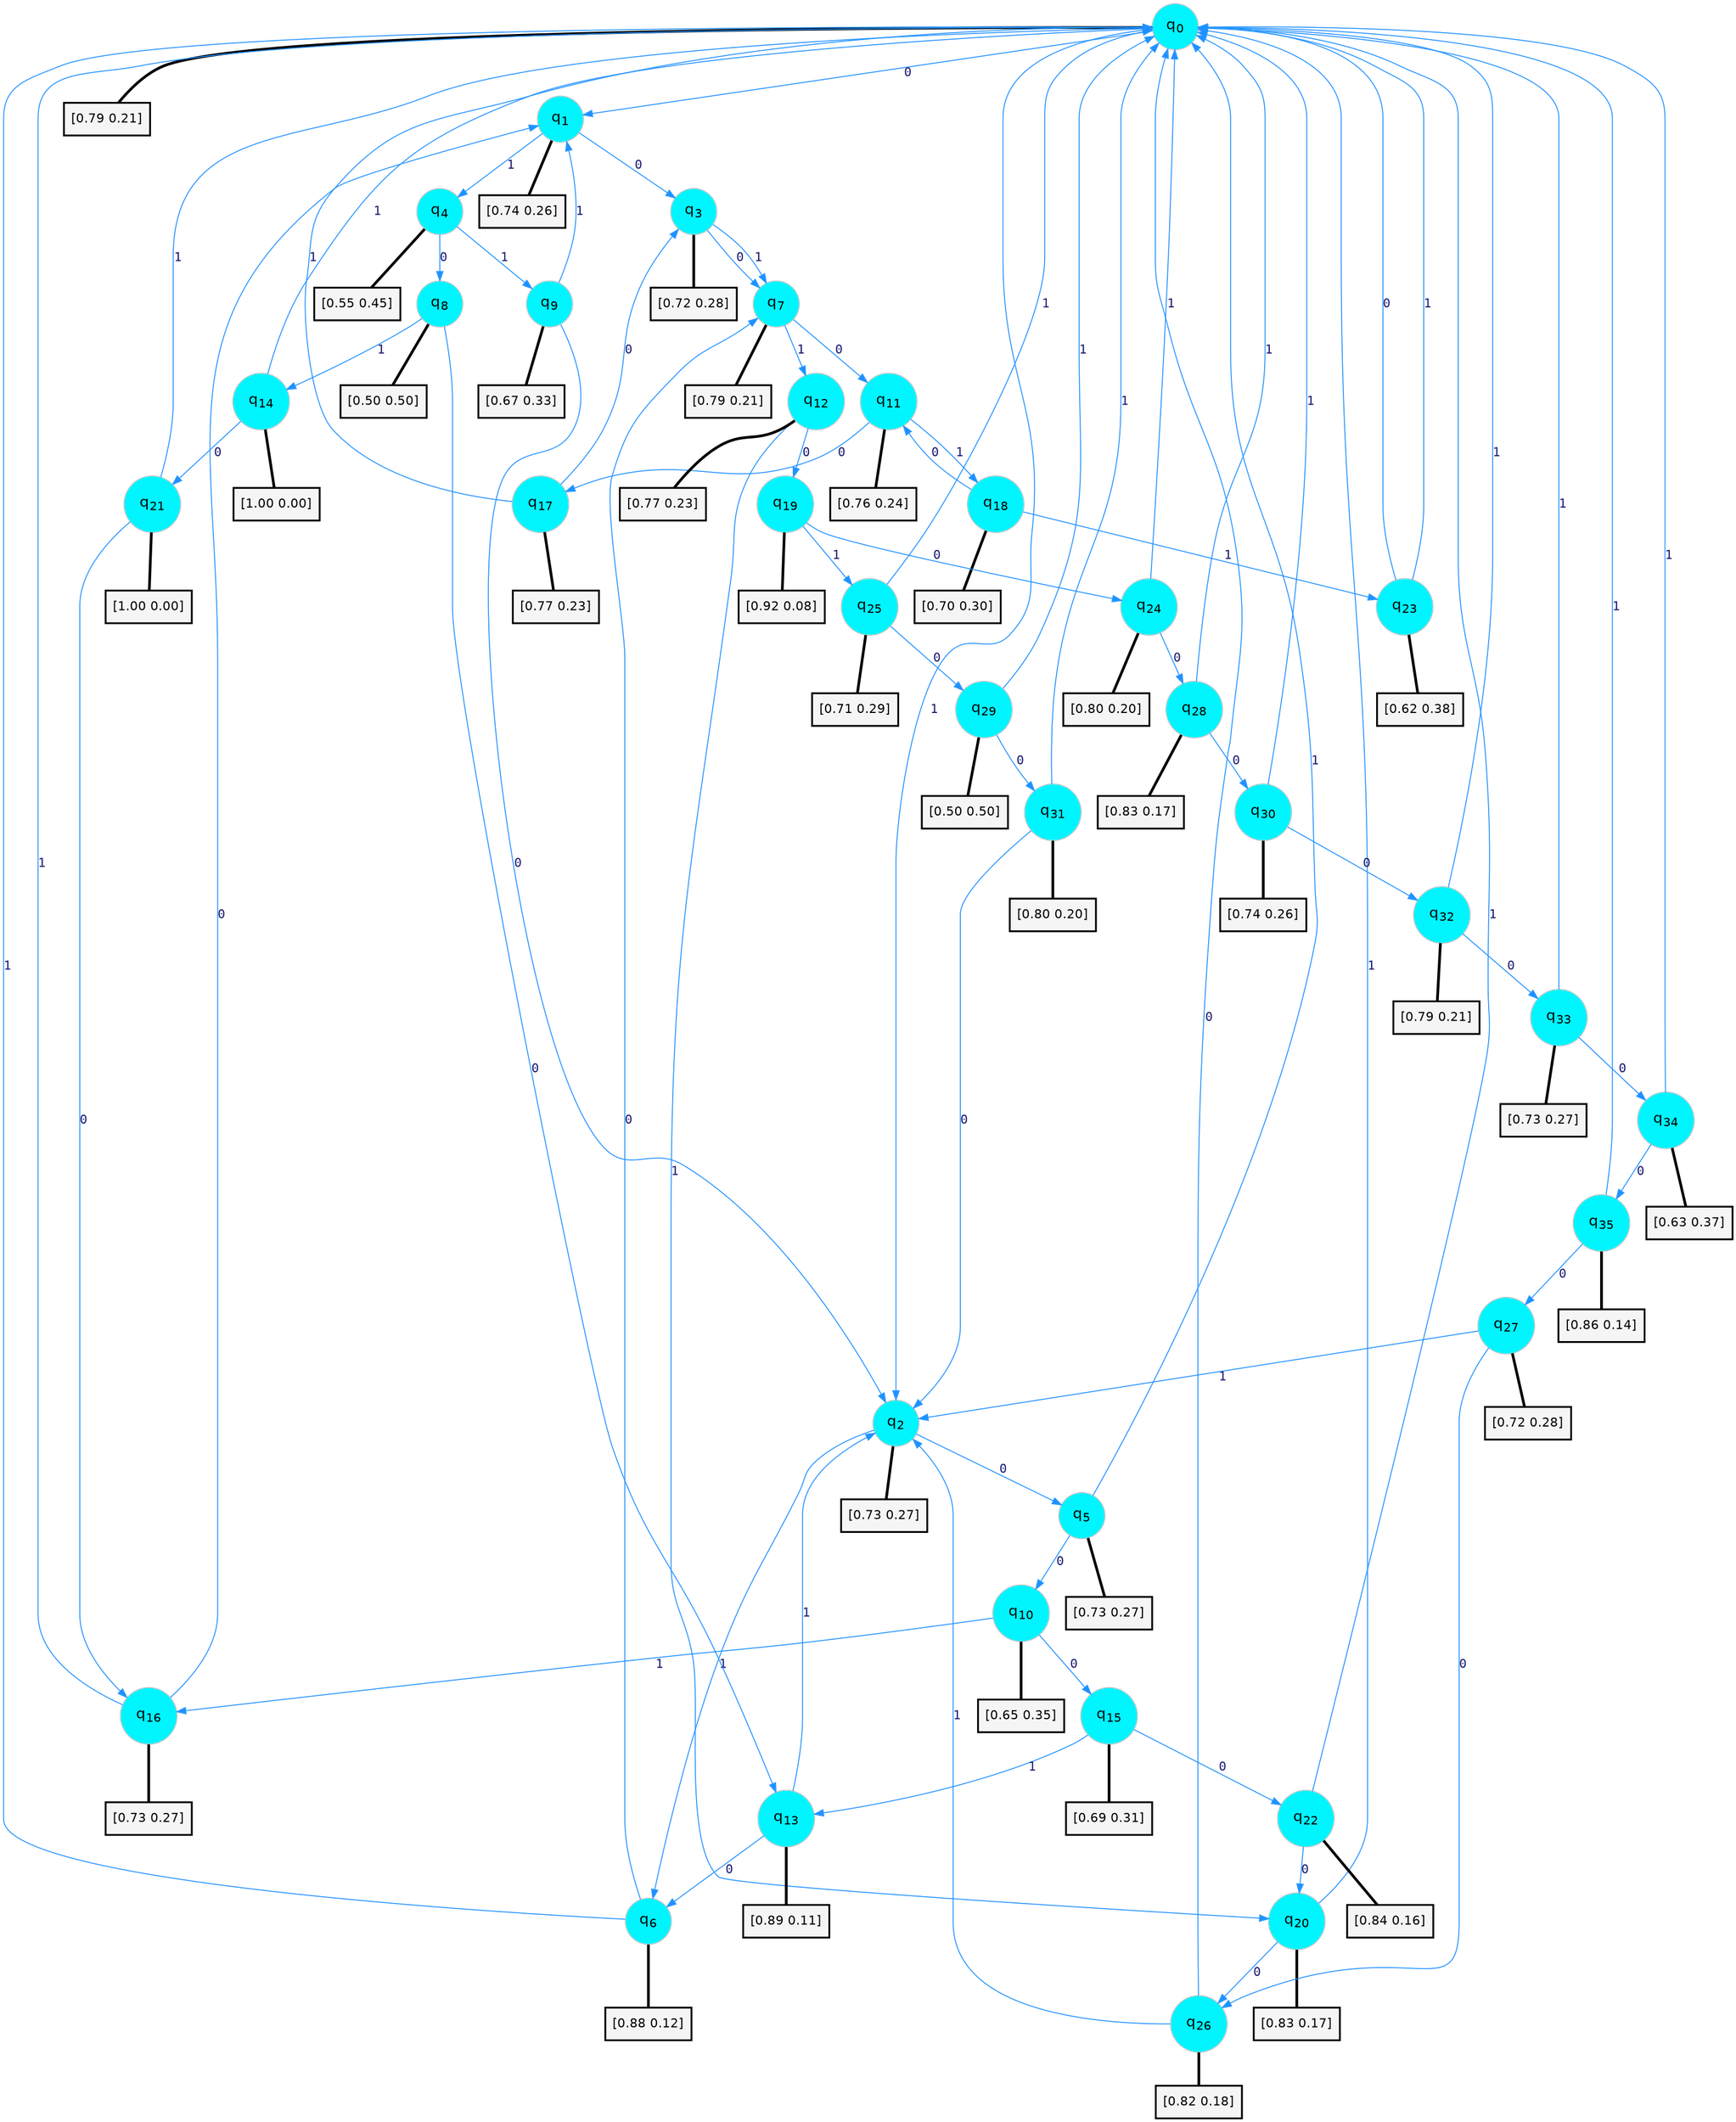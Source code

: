 digraph G {
graph [
bgcolor=transparent, dpi=300, rankdir=TD, size="40,25"];
node [
color=gray, fillcolor=turquoise1, fontcolor=black, fontname=Helvetica, fontsize=16, fontweight=bold, shape=circle, style=filled];
edge [
arrowsize=1, color=dodgerblue1, fontcolor=midnightblue, fontname=courier, fontweight=bold, penwidth=1, style=solid, weight=20];
0[label=<q<SUB>0</SUB>>];
1[label=<q<SUB>1</SUB>>];
2[label=<q<SUB>2</SUB>>];
3[label=<q<SUB>3</SUB>>];
4[label=<q<SUB>4</SUB>>];
5[label=<q<SUB>5</SUB>>];
6[label=<q<SUB>6</SUB>>];
7[label=<q<SUB>7</SUB>>];
8[label=<q<SUB>8</SUB>>];
9[label=<q<SUB>9</SUB>>];
10[label=<q<SUB>10</SUB>>];
11[label=<q<SUB>11</SUB>>];
12[label=<q<SUB>12</SUB>>];
13[label=<q<SUB>13</SUB>>];
14[label=<q<SUB>14</SUB>>];
15[label=<q<SUB>15</SUB>>];
16[label=<q<SUB>16</SUB>>];
17[label=<q<SUB>17</SUB>>];
18[label=<q<SUB>18</SUB>>];
19[label=<q<SUB>19</SUB>>];
20[label=<q<SUB>20</SUB>>];
21[label=<q<SUB>21</SUB>>];
22[label=<q<SUB>22</SUB>>];
23[label=<q<SUB>23</SUB>>];
24[label=<q<SUB>24</SUB>>];
25[label=<q<SUB>25</SUB>>];
26[label=<q<SUB>26</SUB>>];
27[label=<q<SUB>27</SUB>>];
28[label=<q<SUB>28</SUB>>];
29[label=<q<SUB>29</SUB>>];
30[label=<q<SUB>30</SUB>>];
31[label=<q<SUB>31</SUB>>];
32[label=<q<SUB>32</SUB>>];
33[label=<q<SUB>33</SUB>>];
34[label=<q<SUB>34</SUB>>];
35[label=<q<SUB>35</SUB>>];
36[label="[0.79 0.21]", shape=box,fontcolor=black, fontname=Helvetica, fontsize=14, penwidth=2, fillcolor=whitesmoke,color=black];
37[label="[0.74 0.26]", shape=box,fontcolor=black, fontname=Helvetica, fontsize=14, penwidth=2, fillcolor=whitesmoke,color=black];
38[label="[0.73 0.27]", shape=box,fontcolor=black, fontname=Helvetica, fontsize=14, penwidth=2, fillcolor=whitesmoke,color=black];
39[label="[0.72 0.28]", shape=box,fontcolor=black, fontname=Helvetica, fontsize=14, penwidth=2, fillcolor=whitesmoke,color=black];
40[label="[0.55 0.45]", shape=box,fontcolor=black, fontname=Helvetica, fontsize=14, penwidth=2, fillcolor=whitesmoke,color=black];
41[label="[0.73 0.27]", shape=box,fontcolor=black, fontname=Helvetica, fontsize=14, penwidth=2, fillcolor=whitesmoke,color=black];
42[label="[0.88 0.12]", shape=box,fontcolor=black, fontname=Helvetica, fontsize=14, penwidth=2, fillcolor=whitesmoke,color=black];
43[label="[0.79 0.21]", shape=box,fontcolor=black, fontname=Helvetica, fontsize=14, penwidth=2, fillcolor=whitesmoke,color=black];
44[label="[0.50 0.50]", shape=box,fontcolor=black, fontname=Helvetica, fontsize=14, penwidth=2, fillcolor=whitesmoke,color=black];
45[label="[0.67 0.33]", shape=box,fontcolor=black, fontname=Helvetica, fontsize=14, penwidth=2, fillcolor=whitesmoke,color=black];
46[label="[0.65 0.35]", shape=box,fontcolor=black, fontname=Helvetica, fontsize=14, penwidth=2, fillcolor=whitesmoke,color=black];
47[label="[0.76 0.24]", shape=box,fontcolor=black, fontname=Helvetica, fontsize=14, penwidth=2, fillcolor=whitesmoke,color=black];
48[label="[0.77 0.23]", shape=box,fontcolor=black, fontname=Helvetica, fontsize=14, penwidth=2, fillcolor=whitesmoke,color=black];
49[label="[0.89 0.11]", shape=box,fontcolor=black, fontname=Helvetica, fontsize=14, penwidth=2, fillcolor=whitesmoke,color=black];
50[label="[1.00 0.00]", shape=box,fontcolor=black, fontname=Helvetica, fontsize=14, penwidth=2, fillcolor=whitesmoke,color=black];
51[label="[0.69 0.31]", shape=box,fontcolor=black, fontname=Helvetica, fontsize=14, penwidth=2, fillcolor=whitesmoke,color=black];
52[label="[0.73 0.27]", shape=box,fontcolor=black, fontname=Helvetica, fontsize=14, penwidth=2, fillcolor=whitesmoke,color=black];
53[label="[0.77 0.23]", shape=box,fontcolor=black, fontname=Helvetica, fontsize=14, penwidth=2, fillcolor=whitesmoke,color=black];
54[label="[0.70 0.30]", shape=box,fontcolor=black, fontname=Helvetica, fontsize=14, penwidth=2, fillcolor=whitesmoke,color=black];
55[label="[0.92 0.08]", shape=box,fontcolor=black, fontname=Helvetica, fontsize=14, penwidth=2, fillcolor=whitesmoke,color=black];
56[label="[0.83 0.17]", shape=box,fontcolor=black, fontname=Helvetica, fontsize=14, penwidth=2, fillcolor=whitesmoke,color=black];
57[label="[1.00 0.00]", shape=box,fontcolor=black, fontname=Helvetica, fontsize=14, penwidth=2, fillcolor=whitesmoke,color=black];
58[label="[0.84 0.16]", shape=box,fontcolor=black, fontname=Helvetica, fontsize=14, penwidth=2, fillcolor=whitesmoke,color=black];
59[label="[0.62 0.38]", shape=box,fontcolor=black, fontname=Helvetica, fontsize=14, penwidth=2, fillcolor=whitesmoke,color=black];
60[label="[0.80 0.20]", shape=box,fontcolor=black, fontname=Helvetica, fontsize=14, penwidth=2, fillcolor=whitesmoke,color=black];
61[label="[0.71 0.29]", shape=box,fontcolor=black, fontname=Helvetica, fontsize=14, penwidth=2, fillcolor=whitesmoke,color=black];
62[label="[0.82 0.18]", shape=box,fontcolor=black, fontname=Helvetica, fontsize=14, penwidth=2, fillcolor=whitesmoke,color=black];
63[label="[0.72 0.28]", shape=box,fontcolor=black, fontname=Helvetica, fontsize=14, penwidth=2, fillcolor=whitesmoke,color=black];
64[label="[0.83 0.17]", shape=box,fontcolor=black, fontname=Helvetica, fontsize=14, penwidth=2, fillcolor=whitesmoke,color=black];
65[label="[0.50 0.50]", shape=box,fontcolor=black, fontname=Helvetica, fontsize=14, penwidth=2, fillcolor=whitesmoke,color=black];
66[label="[0.74 0.26]", shape=box,fontcolor=black, fontname=Helvetica, fontsize=14, penwidth=2, fillcolor=whitesmoke,color=black];
67[label="[0.80 0.20]", shape=box,fontcolor=black, fontname=Helvetica, fontsize=14, penwidth=2, fillcolor=whitesmoke,color=black];
68[label="[0.79 0.21]", shape=box,fontcolor=black, fontname=Helvetica, fontsize=14, penwidth=2, fillcolor=whitesmoke,color=black];
69[label="[0.73 0.27]", shape=box,fontcolor=black, fontname=Helvetica, fontsize=14, penwidth=2, fillcolor=whitesmoke,color=black];
70[label="[0.63 0.37]", shape=box,fontcolor=black, fontname=Helvetica, fontsize=14, penwidth=2, fillcolor=whitesmoke,color=black];
71[label="[0.86 0.14]", shape=box,fontcolor=black, fontname=Helvetica, fontsize=14, penwidth=2, fillcolor=whitesmoke,color=black];
0->1 [label=0];
0->2 [label=1];
0->36 [arrowhead=none, penwidth=3,color=black];
1->3 [label=0];
1->4 [label=1];
1->37 [arrowhead=none, penwidth=3,color=black];
2->5 [label=0];
2->6 [label=1];
2->38 [arrowhead=none, penwidth=3,color=black];
3->7 [label=0];
3->7 [label=1];
3->39 [arrowhead=none, penwidth=3,color=black];
4->8 [label=0];
4->9 [label=1];
4->40 [arrowhead=none, penwidth=3,color=black];
5->10 [label=0];
5->0 [label=1];
5->41 [arrowhead=none, penwidth=3,color=black];
6->7 [label=0];
6->0 [label=1];
6->42 [arrowhead=none, penwidth=3,color=black];
7->11 [label=0];
7->12 [label=1];
7->43 [arrowhead=none, penwidth=3,color=black];
8->13 [label=0];
8->14 [label=1];
8->44 [arrowhead=none, penwidth=3,color=black];
9->2 [label=0];
9->1 [label=1];
9->45 [arrowhead=none, penwidth=3,color=black];
10->15 [label=0];
10->16 [label=1];
10->46 [arrowhead=none, penwidth=3,color=black];
11->17 [label=0];
11->18 [label=1];
11->47 [arrowhead=none, penwidth=3,color=black];
12->19 [label=0];
12->20 [label=1];
12->48 [arrowhead=none, penwidth=3,color=black];
13->6 [label=0];
13->2 [label=1];
13->49 [arrowhead=none, penwidth=3,color=black];
14->21 [label=0];
14->0 [label=1];
14->50 [arrowhead=none, penwidth=3,color=black];
15->22 [label=0];
15->13 [label=1];
15->51 [arrowhead=none, penwidth=3,color=black];
16->1 [label=0];
16->0 [label=1];
16->52 [arrowhead=none, penwidth=3,color=black];
17->3 [label=0];
17->0 [label=1];
17->53 [arrowhead=none, penwidth=3,color=black];
18->11 [label=0];
18->23 [label=1];
18->54 [arrowhead=none, penwidth=3,color=black];
19->24 [label=0];
19->25 [label=1];
19->55 [arrowhead=none, penwidth=3,color=black];
20->26 [label=0];
20->0 [label=1];
20->56 [arrowhead=none, penwidth=3,color=black];
21->16 [label=0];
21->0 [label=1];
21->57 [arrowhead=none, penwidth=3,color=black];
22->20 [label=0];
22->0 [label=1];
22->58 [arrowhead=none, penwidth=3,color=black];
23->0 [label=0];
23->0 [label=1];
23->59 [arrowhead=none, penwidth=3,color=black];
24->28 [label=0];
24->0 [label=1];
24->60 [arrowhead=none, penwidth=3,color=black];
25->29 [label=0];
25->0 [label=1];
25->61 [arrowhead=none, penwidth=3,color=black];
26->0 [label=0];
26->2 [label=1];
26->62 [arrowhead=none, penwidth=3,color=black];
27->26 [label=0];
27->2 [label=1];
27->63 [arrowhead=none, penwidth=3,color=black];
28->30 [label=0];
28->0 [label=1];
28->64 [arrowhead=none, penwidth=3,color=black];
29->31 [label=0];
29->0 [label=1];
29->65 [arrowhead=none, penwidth=3,color=black];
30->32 [label=0];
30->0 [label=1];
30->66 [arrowhead=none, penwidth=3,color=black];
31->2 [label=0];
31->0 [label=1];
31->67 [arrowhead=none, penwidth=3,color=black];
32->33 [label=0];
32->0 [label=1];
32->68 [arrowhead=none, penwidth=3,color=black];
33->34 [label=0];
33->0 [label=1];
33->69 [arrowhead=none, penwidth=3,color=black];
34->35 [label=0];
34->0 [label=1];
34->70 [arrowhead=none, penwidth=3,color=black];
35->27 [label=0];
35->0 [label=1];
35->71 [arrowhead=none, penwidth=3,color=black];
}

